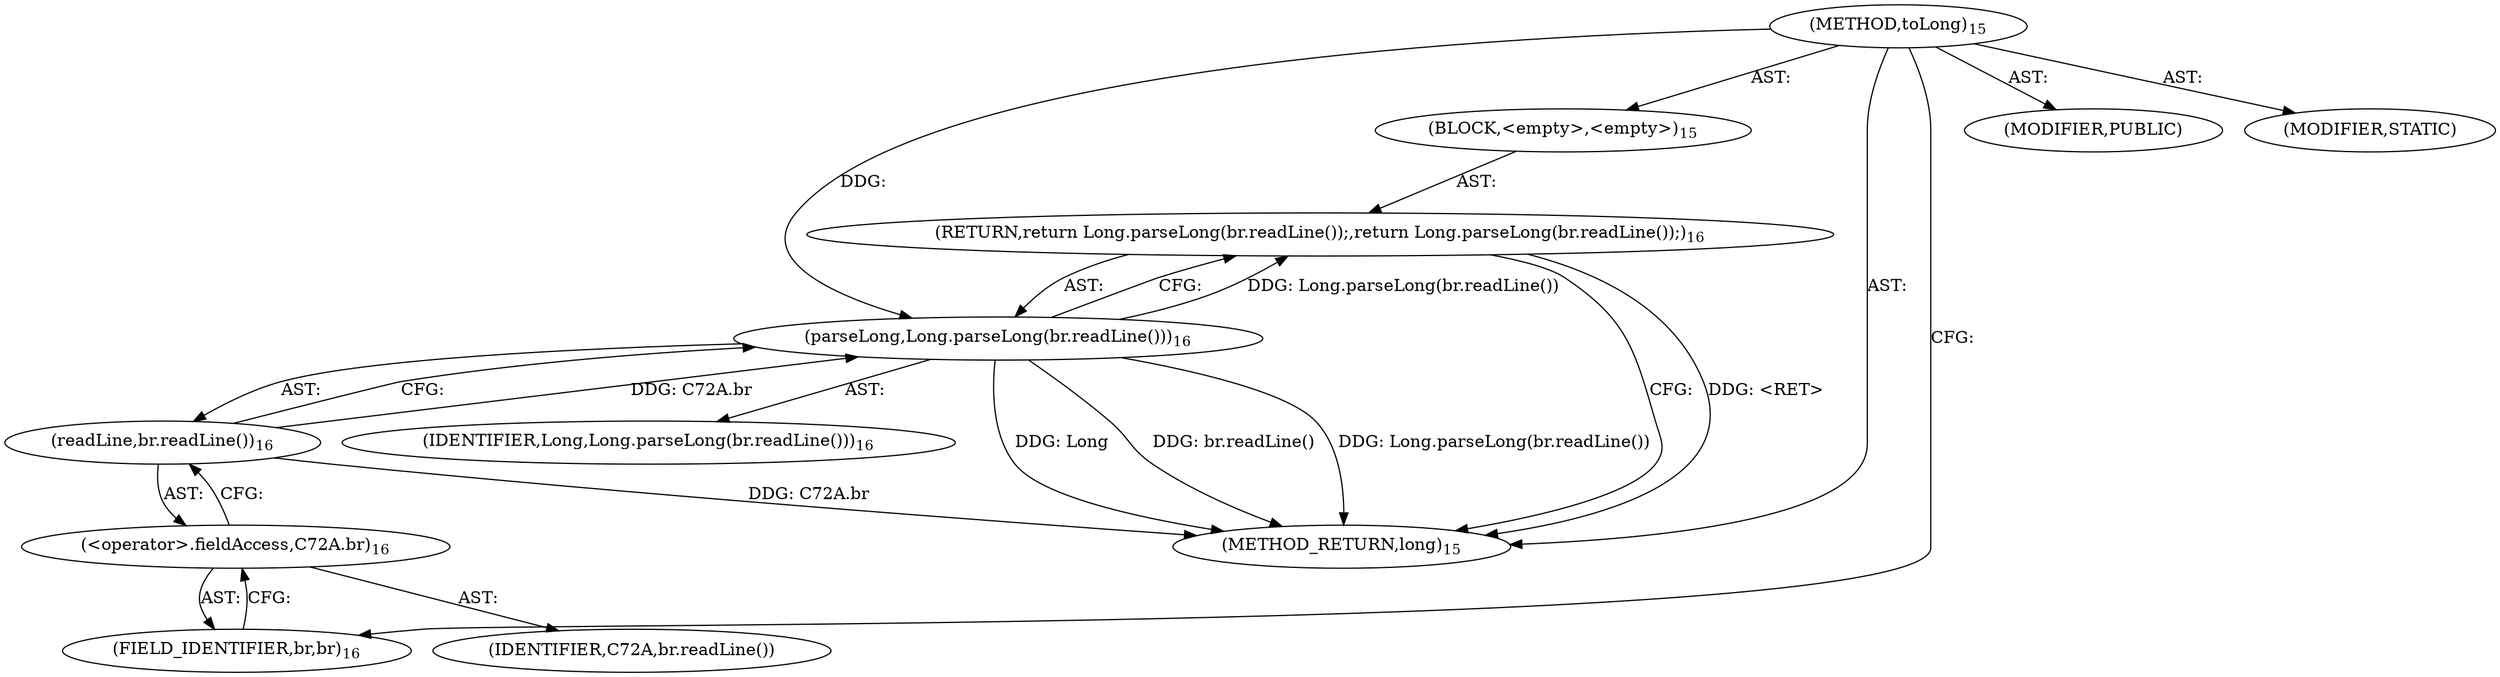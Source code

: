 digraph "toLong" {  
"63" [label = <(METHOD,toLong)<SUB>15</SUB>> ]
"64" [label = <(BLOCK,&lt;empty&gt;,&lt;empty&gt;)<SUB>15</SUB>> ]
"65" [label = <(RETURN,return Long.parseLong(br.readLine());,return Long.parseLong(br.readLine());)<SUB>16</SUB>> ]
"66" [label = <(parseLong,Long.parseLong(br.readLine()))<SUB>16</SUB>> ]
"67" [label = <(IDENTIFIER,Long,Long.parseLong(br.readLine()))<SUB>16</SUB>> ]
"68" [label = <(readLine,br.readLine())<SUB>16</SUB>> ]
"69" [label = <(&lt;operator&gt;.fieldAccess,C72A.br)<SUB>16</SUB>> ]
"70" [label = <(IDENTIFIER,C72A,br.readLine())> ]
"71" [label = <(FIELD_IDENTIFIER,br,br)<SUB>16</SUB>> ]
"72" [label = <(MODIFIER,PUBLIC)> ]
"73" [label = <(MODIFIER,STATIC)> ]
"74" [label = <(METHOD_RETURN,long)<SUB>15</SUB>> ]
  "63" -> "64"  [ label = "AST: "] 
  "63" -> "72"  [ label = "AST: "] 
  "63" -> "73"  [ label = "AST: "] 
  "63" -> "74"  [ label = "AST: "] 
  "64" -> "65"  [ label = "AST: "] 
  "65" -> "66"  [ label = "AST: "] 
  "66" -> "67"  [ label = "AST: "] 
  "66" -> "68"  [ label = "AST: "] 
  "68" -> "69"  [ label = "AST: "] 
  "69" -> "70"  [ label = "AST: "] 
  "69" -> "71"  [ label = "AST: "] 
  "65" -> "74"  [ label = "CFG: "] 
  "66" -> "65"  [ label = "CFG: "] 
  "68" -> "66"  [ label = "CFG: "] 
  "69" -> "68"  [ label = "CFG: "] 
  "71" -> "69"  [ label = "CFG: "] 
  "63" -> "71"  [ label = "CFG: "] 
  "65" -> "74"  [ label = "DDG: &lt;RET&gt;"] 
  "66" -> "74"  [ label = "DDG: Long"] 
  "68" -> "74"  [ label = "DDG: C72A.br"] 
  "66" -> "74"  [ label = "DDG: br.readLine()"] 
  "66" -> "74"  [ label = "DDG: Long.parseLong(br.readLine())"] 
  "66" -> "65"  [ label = "DDG: Long.parseLong(br.readLine())"] 
  "63" -> "66"  [ label = "DDG: "] 
  "68" -> "66"  [ label = "DDG: C72A.br"] 
}
